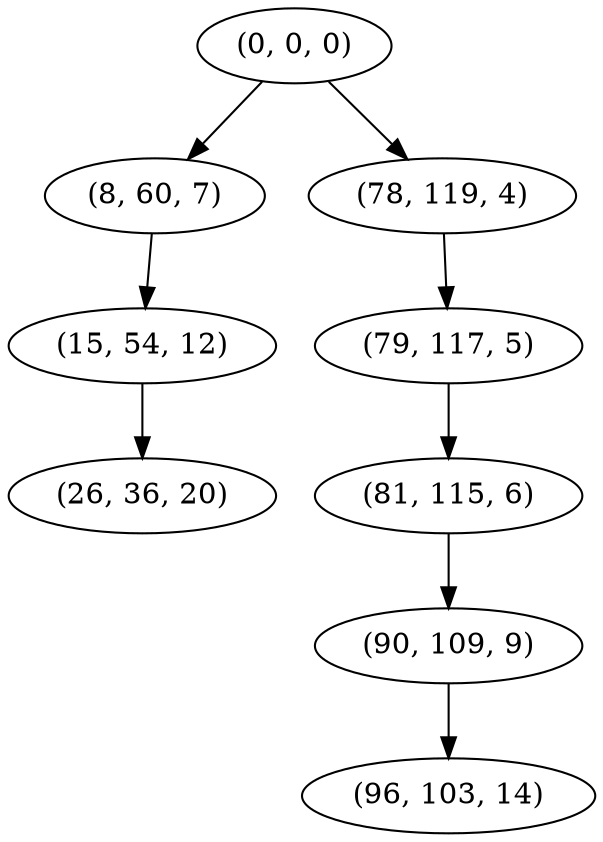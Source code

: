 digraph tree {
    "(0, 0, 0)";
    "(8, 60, 7)";
    "(15, 54, 12)";
    "(26, 36, 20)";
    "(78, 119, 4)";
    "(79, 117, 5)";
    "(81, 115, 6)";
    "(90, 109, 9)";
    "(96, 103, 14)";
    "(0, 0, 0)" -> "(8, 60, 7)";
    "(0, 0, 0)" -> "(78, 119, 4)";
    "(8, 60, 7)" -> "(15, 54, 12)";
    "(15, 54, 12)" -> "(26, 36, 20)";
    "(78, 119, 4)" -> "(79, 117, 5)";
    "(79, 117, 5)" -> "(81, 115, 6)";
    "(81, 115, 6)" -> "(90, 109, 9)";
    "(90, 109, 9)" -> "(96, 103, 14)";
}
